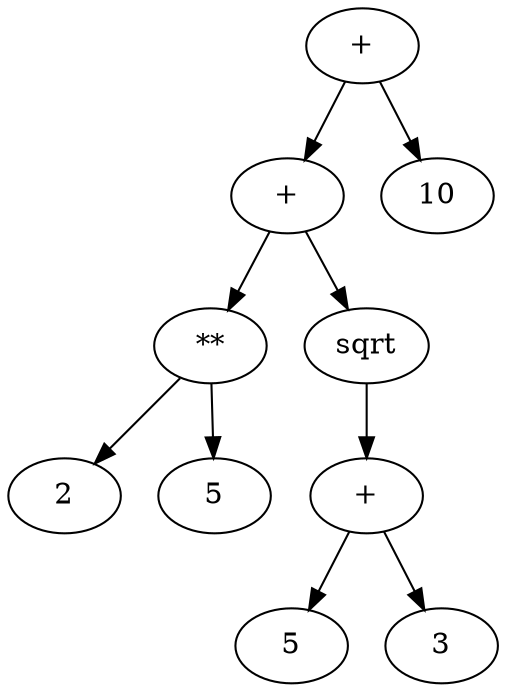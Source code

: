 digraph AST {
  node0 [label="+"];
  node1 [label="+"];
  node2 [label="**"];
  node3 [label="2"];
  node2 -> node3;
  node4 [label="5"];
  node2 -> node4;
  node1 -> node2;
  node5 [label="sqrt"];
  node6 [label="+"];
  node7 [label="5"];
  node6 -> node7;
  node8 [label="3"];
  node6 -> node8;
  node5 -> node6;
  node1 -> node5;
  node0 -> node1;
  node9 [label="10"];
  node0 -> node9;
}
